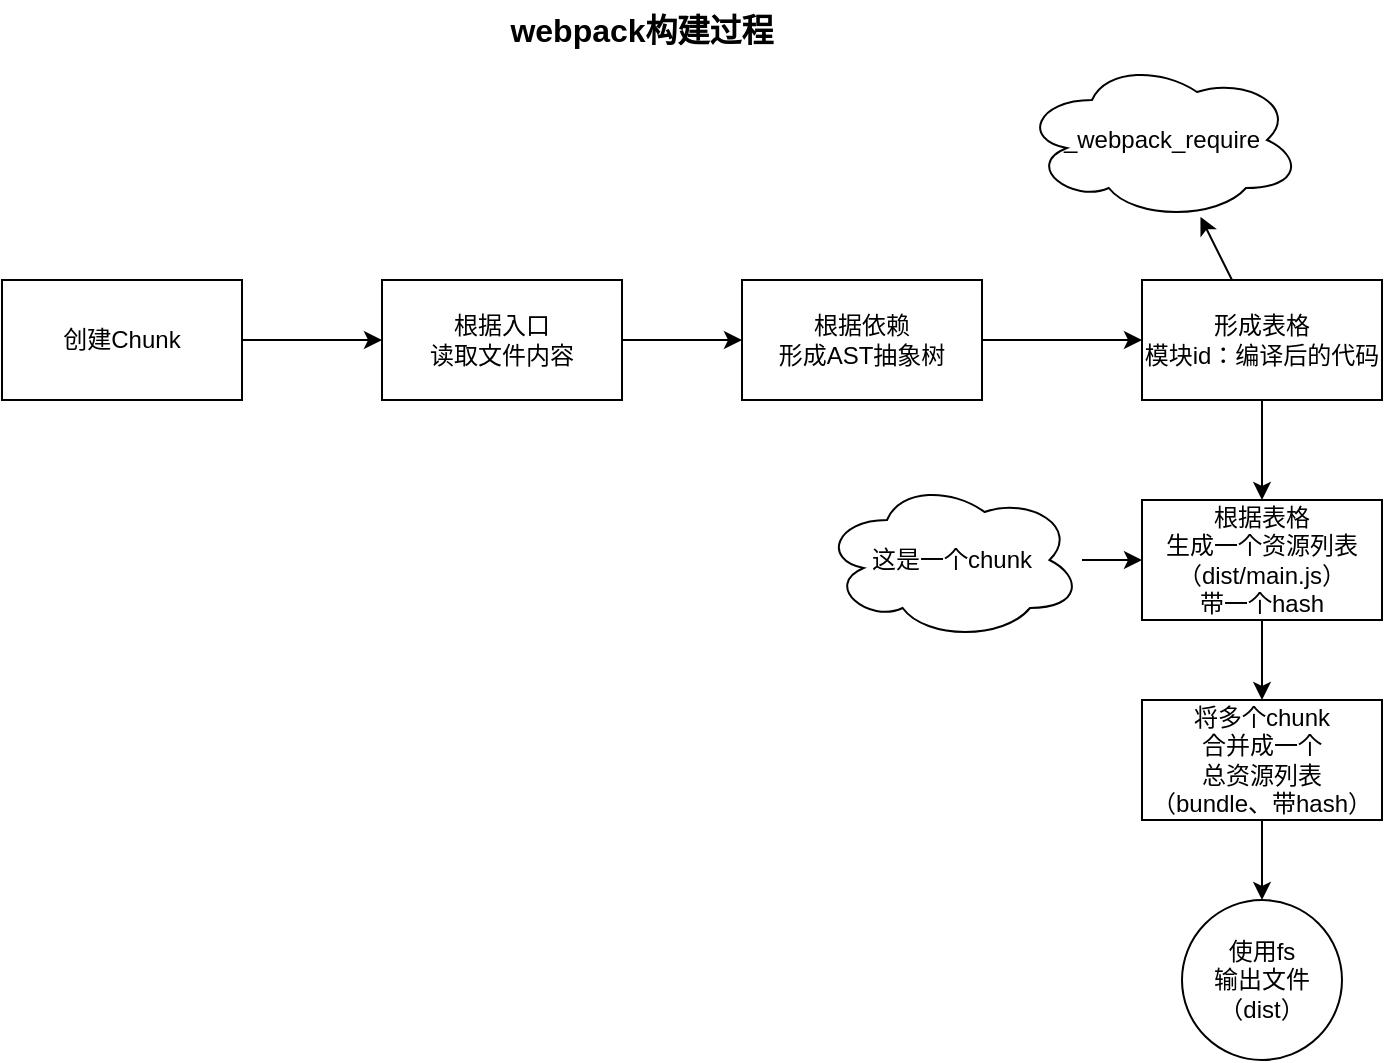 <mxfile>
    <diagram id="lyq8oH1c4MFODT0kWgRd" name="第 1 页">
        <mxGraphModel dx="1066" dy="627" grid="1" gridSize="10" guides="1" tooltips="1" connect="1" arrows="1" fold="1" page="1" pageScale="1" pageWidth="827" pageHeight="1169" math="0" shadow="0">
            <root>
                <mxCell id="0"/>
                <mxCell id="1" parent="0"/>
                <mxCell id="4" value="" style="edgeStyle=none;html=1;" edge="1" parent="1" source="2" target="3">
                    <mxGeometry relative="1" as="geometry"/>
                </mxCell>
                <mxCell id="2" value="创建Chunk" style="rounded=0;whiteSpace=wrap;html=1;" vertex="1" parent="1">
                    <mxGeometry x="80" y="190" width="120" height="60" as="geometry"/>
                </mxCell>
                <mxCell id="6" value="" style="edgeStyle=none;html=1;" edge="1" parent="1" source="3" target="5">
                    <mxGeometry relative="1" as="geometry"/>
                </mxCell>
                <mxCell id="3" value="根据入口&lt;br&gt;读取文件内容" style="whiteSpace=wrap;html=1;rounded=0;" vertex="1" parent="1">
                    <mxGeometry x="270" y="190" width="120" height="60" as="geometry"/>
                </mxCell>
                <mxCell id="8" value="" style="edgeStyle=none;html=1;" edge="1" parent="1" source="5" target="7">
                    <mxGeometry relative="1" as="geometry"/>
                </mxCell>
                <mxCell id="5" value="根据依赖&lt;br&gt;形成AST抽象树" style="whiteSpace=wrap;html=1;rounded=0;" vertex="1" parent="1">
                    <mxGeometry x="450" y="190" width="120" height="60" as="geometry"/>
                </mxCell>
                <mxCell id="10" value="" style="edgeStyle=none;html=1;" edge="1" parent="1" source="7" target="9">
                    <mxGeometry relative="1" as="geometry"/>
                </mxCell>
                <mxCell id="23" value="" style="edgeStyle=none;html=1;" edge="1" parent="1" source="7" target="22">
                    <mxGeometry relative="1" as="geometry"/>
                </mxCell>
                <mxCell id="7" value="形成表格&lt;br&gt;模块id：编译后的代码" style="whiteSpace=wrap;html=1;rounded=0;" vertex="1" parent="1">
                    <mxGeometry x="650" y="190" width="120" height="60" as="geometry"/>
                </mxCell>
                <mxCell id="12" value="" style="edgeStyle=none;html=1;" edge="1" parent="1" source="9" target="11">
                    <mxGeometry relative="1" as="geometry"/>
                </mxCell>
                <mxCell id="9" value="根据表格&lt;br&gt;生成一个资源列表&lt;br&gt;（dist/main.js）&lt;br&gt;带一个hash" style="whiteSpace=wrap;html=1;rounded=0;" vertex="1" parent="1">
                    <mxGeometry x="650" y="300" width="120" height="60" as="geometry"/>
                </mxCell>
                <mxCell id="19" value="" style="edgeStyle=none;html=1;" edge="1" parent="1" source="11" target="18">
                    <mxGeometry relative="1" as="geometry"/>
                </mxCell>
                <mxCell id="11" value="将多个chunk&lt;br&gt;合并成一个&lt;br&gt;总资源列表&lt;br&gt;（bundle、带hash）" style="whiteSpace=wrap;html=1;rounded=0;" vertex="1" parent="1">
                    <mxGeometry x="650" y="400" width="120" height="60" as="geometry"/>
                </mxCell>
                <mxCell id="17" value="" style="edgeStyle=none;html=1;" edge="1" parent="1" source="15" target="9">
                    <mxGeometry relative="1" as="geometry"/>
                </mxCell>
                <mxCell id="15" value="这是一个chunk" style="ellipse;shape=cloud;whiteSpace=wrap;html=1;rounded=0;" vertex="1" parent="1">
                    <mxGeometry x="490" y="290" width="130" height="80" as="geometry"/>
                </mxCell>
                <mxCell id="18" value="使用fs&lt;br&gt;输出文件（dist）" style="ellipse;whiteSpace=wrap;html=1;rounded=0;" vertex="1" parent="1">
                    <mxGeometry x="670" y="500" width="80" height="80" as="geometry"/>
                </mxCell>
                <mxCell id="22" value="_webpack_require" style="ellipse;shape=cloud;whiteSpace=wrap;html=1;rounded=0;" vertex="1" parent="1">
                    <mxGeometry x="590" y="80" width="140" height="80" as="geometry"/>
                </mxCell>
                <mxCell id="24" value="webpack构建过程" style="rounded=0;whiteSpace=wrap;html=1;strokeColor=none;fillColor=none;fontStyle=1;fontSize=16;" vertex="1" parent="1">
                    <mxGeometry x="200" y="50" width="400" height="30" as="geometry"/>
                </mxCell>
            </root>
        </mxGraphModel>
    </diagram>
</mxfile>